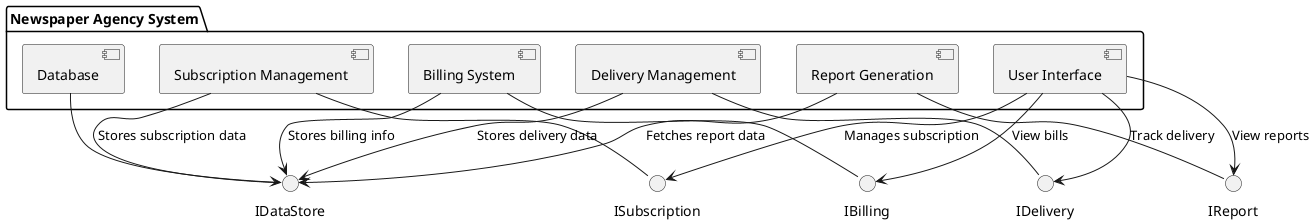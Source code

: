 @startuml component

package "Newspaper Agency System" {
    [User Interface] 
    [Subscription Management] 
    [Billing System]
    [Delivery Management]
    [Report Generation]
    [Database]
}

interface ISubscription
interface IBilling
interface IDelivery
interface IReport
interface IDataStore

[User Interface] --> ISubscription : Manages subscription
[User Interface] --> IBilling : View bills
[User Interface] --> IDelivery : Track delivery
[User Interface] --> IReport : View reports

ISubscription - [Subscription Management]
IBilling - [Billing System]
IDelivery - [Delivery Management]
IReport - [Report Generation]
IDataStore - [Database]

[Subscription Management] --> IDataStore : Stores subscription data
[Billing System] --> IDataStore : Stores billing info
[Delivery Management] --> IDataStore : Stores delivery data
[Report Generation] --> IDataStore : Fetches report data

@enduml
